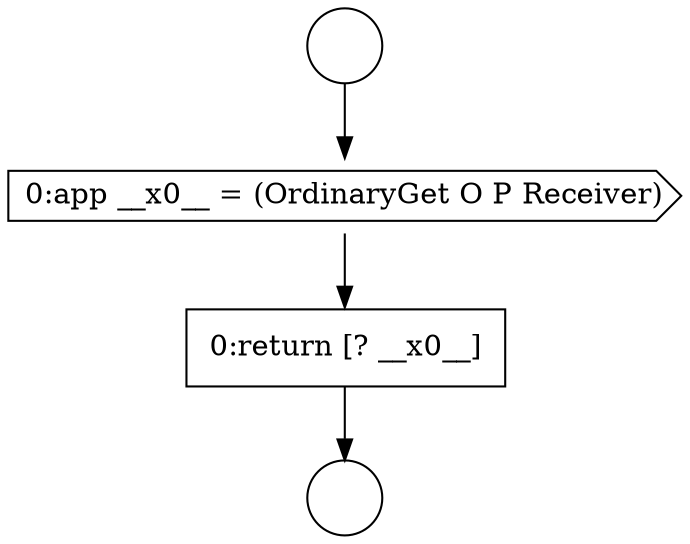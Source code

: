 digraph {
  node1631 [shape=circle label=" " color="black" fillcolor="white" style=filled]
  node1633 [shape=cds, label=<<font color="black">0:app __x0__ = (OrdinaryGet O P Receiver)</font>> color="black" fillcolor="white" style=filled]
  node1634 [shape=none, margin=0, label=<<font color="black">
    <table border="0" cellborder="1" cellspacing="0" cellpadding="10">
      <tr><td align="left">0:return [? __x0__]</td></tr>
    </table>
  </font>> color="black" fillcolor="white" style=filled]
  node1632 [shape=circle label=" " color="black" fillcolor="white" style=filled]
  node1631 -> node1633 [ color="black"]
  node1633 -> node1634 [ color="black"]
  node1634 -> node1632 [ color="black"]
}

